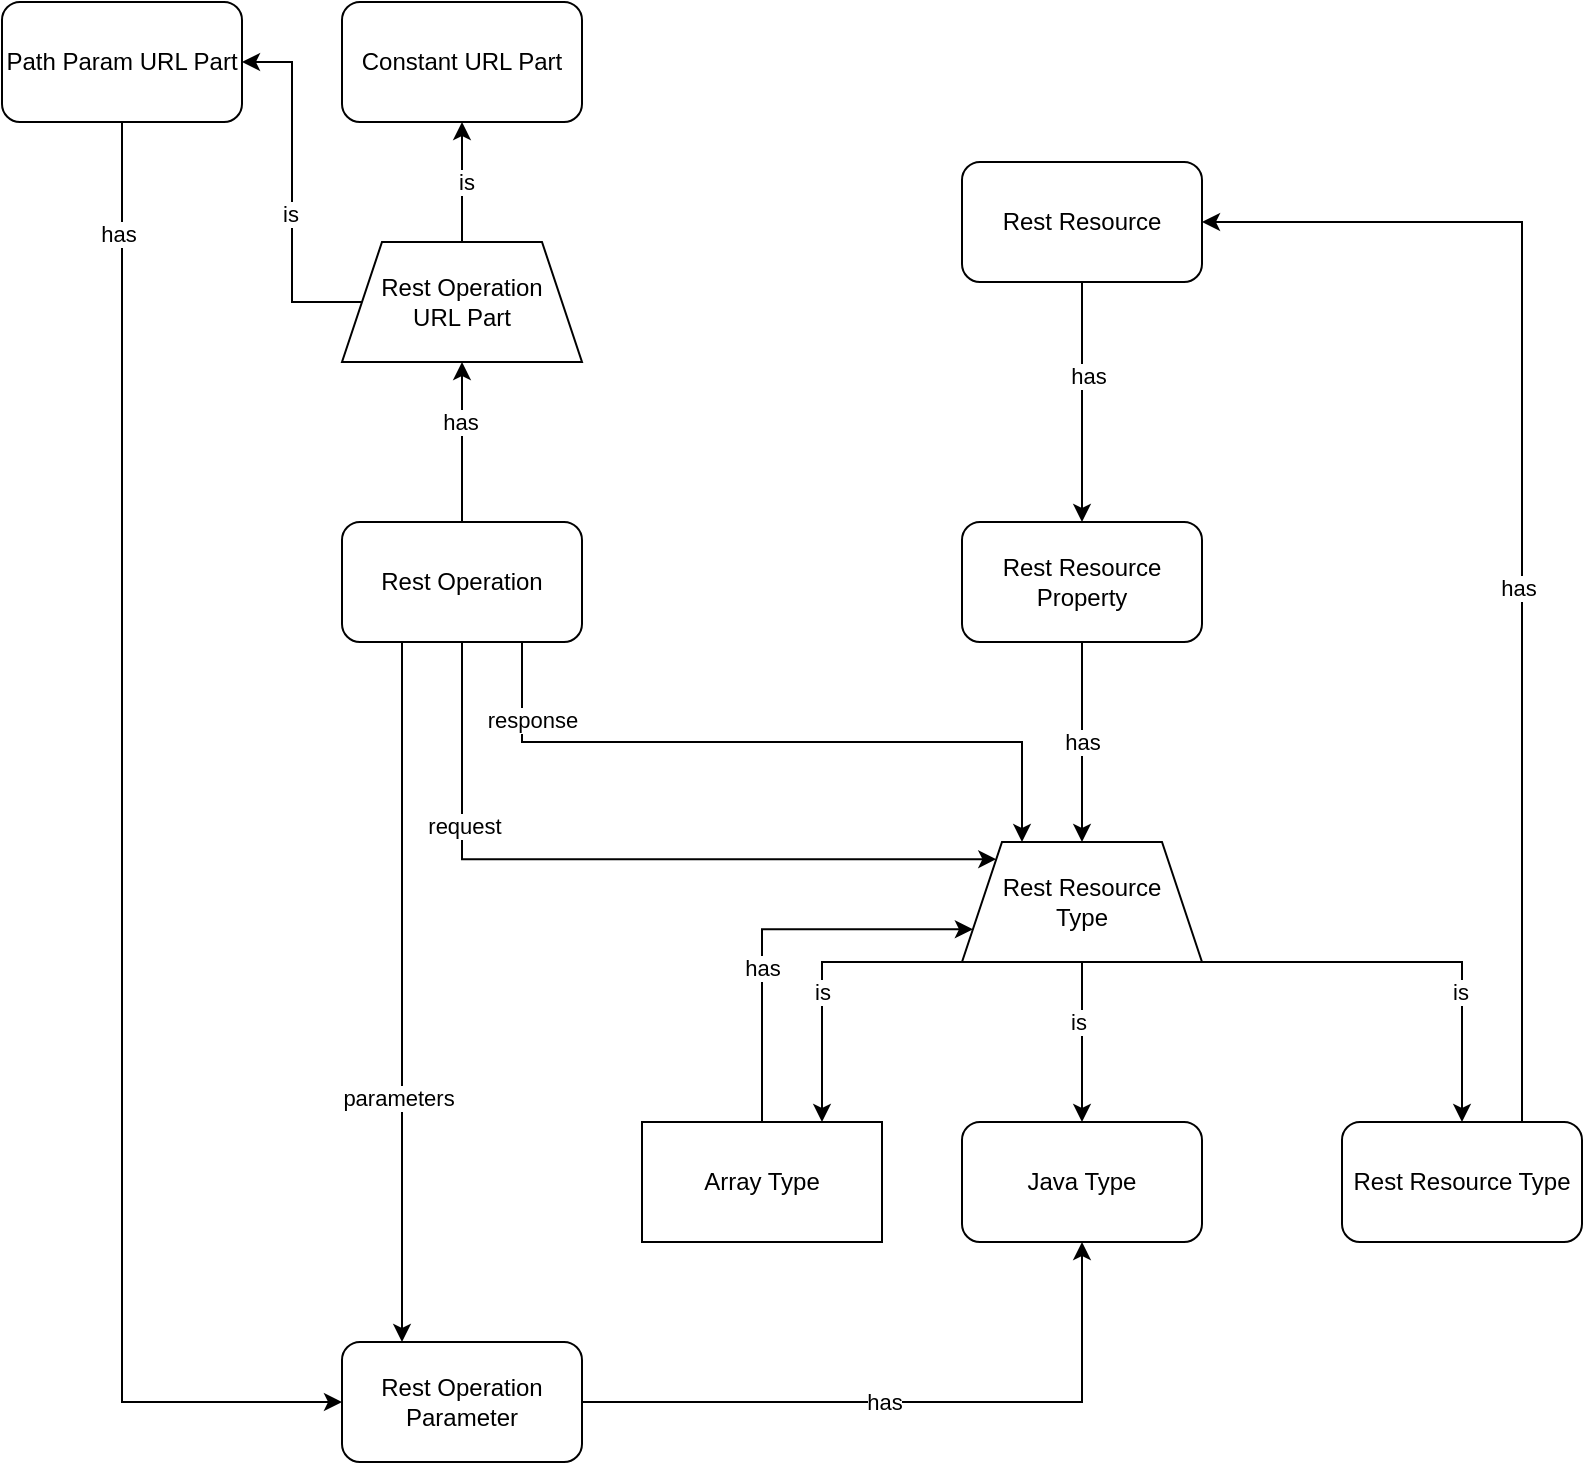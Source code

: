 <mxfile version="15.7.0" type="device"><diagram id="43HK3tHtGGV77xWeUzm5" name="Page-1"><mxGraphModel dx="1350" dy="805" grid="1" gridSize="10" guides="1" tooltips="1" connect="1" arrows="1" fold="1" page="1" pageScale="1" pageWidth="850" pageHeight="1100" math="0" shadow="0"><root><mxCell id="0"/><mxCell id="1" parent="0"/><mxCell id="yHvfrtYEX9OGrart8qfX-12" style="edgeStyle=orthogonalEdgeStyle;rounded=0;orthogonalLoop=1;jettySize=auto;html=1;" parent="1" source="yHvfrtYEX9OGrart8qfX-1" target="yHvfrtYEX9OGrart8qfX-11" edge="1"><mxGeometry relative="1" as="geometry"/></mxCell><mxCell id="yHvfrtYEX9OGrart8qfX-14" value="has" style="edgeLabel;html=1;align=center;verticalAlign=middle;resizable=0;points=[];" parent="yHvfrtYEX9OGrart8qfX-12" vertex="1" connectable="0"><mxGeometry x="-0.217" y="3" relative="1" as="geometry"><mxPoint as="offset"/></mxGeometry></mxCell><mxCell id="yHvfrtYEX9OGrart8qfX-1" value="Rest Resource" style="rounded=1;whiteSpace=wrap;html=1;" parent="1" vertex="1"><mxGeometry x="510" y="170" width="120" height="60" as="geometry"/></mxCell><mxCell id="yHvfrtYEX9OGrart8qfX-9" style="edgeStyle=orthogonalEdgeStyle;rounded=0;orthogonalLoop=1;jettySize=auto;html=1;exitX=0;exitY=1;exitDx=0;exitDy=0;entryX=0.75;entryY=0;entryDx=0;entryDy=0;" parent="1" source="yHvfrtYEX9OGrart8qfX-3" target="yHvfrtYEX9OGrart8qfX-5" edge="1"><mxGeometry relative="1" as="geometry"><Array as="points"><mxPoint x="440" y="570"/></Array></mxGeometry></mxCell><mxCell id="yHvfrtYEX9OGrart8qfX-17" value="is" style="edgeLabel;html=1;align=center;verticalAlign=middle;resizable=0;points=[];" parent="yHvfrtYEX9OGrart8qfX-9" vertex="1" connectable="0"><mxGeometry x="0.133" relative="1" as="geometry"><mxPoint as="offset"/></mxGeometry></mxCell><mxCell id="yHvfrtYEX9OGrart8qfX-10" style="edgeStyle=orthogonalEdgeStyle;rounded=0;orthogonalLoop=1;jettySize=auto;html=1;exitX=0.5;exitY=1;exitDx=0;exitDy=0;entryX=0.5;entryY=0;entryDx=0;entryDy=0;" parent="1" source="yHvfrtYEX9OGrart8qfX-3" target="yHvfrtYEX9OGrart8qfX-7" edge="1"><mxGeometry relative="1" as="geometry"/></mxCell><mxCell id="yHvfrtYEX9OGrart8qfX-18" value="is" style="edgeLabel;html=1;align=center;verticalAlign=middle;resizable=0;points=[];" parent="yHvfrtYEX9OGrart8qfX-10" vertex="1" connectable="0"><mxGeometry x="-0.25" y="-2" relative="1" as="geometry"><mxPoint as="offset"/></mxGeometry></mxCell><mxCell id="yHvfrtYEX9OGrart8qfX-20" style="edgeStyle=orthogonalEdgeStyle;rounded=0;orthogonalLoop=1;jettySize=auto;html=1;exitX=1;exitY=1;exitDx=0;exitDy=0;entryX=0.5;entryY=0;entryDx=0;entryDy=0;" parent="1" source="yHvfrtYEX9OGrart8qfX-3" target="yHvfrtYEX9OGrart8qfX-19" edge="1"><mxGeometry relative="1" as="geometry"><Array as="points"><mxPoint x="760" y="570"/></Array></mxGeometry></mxCell><mxCell id="yHvfrtYEX9OGrart8qfX-21" value="is" style="edgeLabel;html=1;align=center;verticalAlign=middle;resizable=0;points=[];" parent="yHvfrtYEX9OGrart8qfX-20" vertex="1" connectable="0"><mxGeometry x="0.381" y="-1" relative="1" as="geometry"><mxPoint as="offset"/></mxGeometry></mxCell><mxCell id="yHvfrtYEX9OGrart8qfX-3" value="&lt;span&gt;Rest Resource&lt;br&gt;Type&lt;/span&gt;" style="shape=trapezoid;perimeter=trapezoidPerimeter;whiteSpace=wrap;html=1;fixedSize=1;" parent="1" vertex="1"><mxGeometry x="510" y="510" width="120" height="60" as="geometry"/></mxCell><mxCell id="yHvfrtYEX9OGrart8qfX-6" style="edgeStyle=orthogonalEdgeStyle;rounded=0;orthogonalLoop=1;jettySize=auto;html=1;entryX=0;entryY=0.75;entryDx=0;entryDy=0;" parent="1" source="yHvfrtYEX9OGrart8qfX-5" target="yHvfrtYEX9OGrart8qfX-3" edge="1"><mxGeometry relative="1" as="geometry"><Array as="points"><mxPoint x="410" y="554"/></Array></mxGeometry></mxCell><mxCell id="yHvfrtYEX9OGrart8qfX-16" value="has" style="edgeLabel;html=1;align=center;verticalAlign=middle;resizable=0;points=[];" parent="yHvfrtYEX9OGrart8qfX-6" vertex="1" connectable="0"><mxGeometry x="-0.236" relative="1" as="geometry"><mxPoint as="offset"/></mxGeometry></mxCell><mxCell id="yHvfrtYEX9OGrart8qfX-5" value="Array Type" style="rounded=0;whiteSpace=wrap;html=1;" parent="1" vertex="1"><mxGeometry x="350" y="650" width="120" height="60" as="geometry"/></mxCell><mxCell id="yHvfrtYEX9OGrart8qfX-7" value="Java Type" style="rounded=1;whiteSpace=wrap;html=1;" parent="1" vertex="1"><mxGeometry x="510" y="650" width="120" height="60" as="geometry"/></mxCell><mxCell id="yHvfrtYEX9OGrart8qfX-13" style="edgeStyle=orthogonalEdgeStyle;rounded=0;orthogonalLoop=1;jettySize=auto;html=1;exitX=0.5;exitY=1;exitDx=0;exitDy=0;entryX=0.5;entryY=0;entryDx=0;entryDy=0;" parent="1" source="yHvfrtYEX9OGrart8qfX-11" target="yHvfrtYEX9OGrart8qfX-3" edge="1"><mxGeometry relative="1" as="geometry"/></mxCell><mxCell id="yHvfrtYEX9OGrart8qfX-15" value="has" style="edgeLabel;html=1;align=center;verticalAlign=middle;resizable=0;points=[];" parent="yHvfrtYEX9OGrart8qfX-13" vertex="1" connectable="0"><mxGeometry x="-0.32" y="2" relative="1" as="geometry"><mxPoint x="-2" y="16" as="offset"/></mxGeometry></mxCell><mxCell id="yHvfrtYEX9OGrart8qfX-11" value="Rest Resource Property" style="rounded=1;whiteSpace=wrap;html=1;" parent="1" vertex="1"><mxGeometry x="510" y="350" width="120" height="60" as="geometry"/></mxCell><mxCell id="yHvfrtYEX9OGrart8qfX-22" style="edgeStyle=orthogonalEdgeStyle;rounded=0;orthogonalLoop=1;jettySize=auto;html=1;exitX=0.75;exitY=0;exitDx=0;exitDy=0;entryX=1;entryY=0.5;entryDx=0;entryDy=0;" parent="1" source="yHvfrtYEX9OGrart8qfX-19" target="yHvfrtYEX9OGrart8qfX-1" edge="1"><mxGeometry relative="1" as="geometry"/></mxCell><mxCell id="yHvfrtYEX9OGrart8qfX-23" value="has" style="edgeLabel;html=1;align=center;verticalAlign=middle;resizable=0;points=[];" parent="yHvfrtYEX9OGrart8qfX-22" vertex="1" connectable="0"><mxGeometry x="-0.125" y="2" relative="1" as="geometry"><mxPoint as="offset"/></mxGeometry></mxCell><mxCell id="yHvfrtYEX9OGrart8qfX-19" value="Rest Resource Type" style="rounded=1;whiteSpace=wrap;html=1;" parent="1" vertex="1"><mxGeometry x="700" y="650" width="120" height="60" as="geometry"/></mxCell><mxCell id="yHvfrtYEX9OGrart8qfX-27" style="edgeStyle=orthogonalEdgeStyle;rounded=0;orthogonalLoop=1;jettySize=auto;html=1;exitX=0.5;exitY=1;exitDx=0;exitDy=0;entryX=0;entryY=0;entryDx=0;entryDy=0;" parent="1" source="yHvfrtYEX9OGrart8qfX-24" target="yHvfrtYEX9OGrart8qfX-3" edge="1"><mxGeometry relative="1" as="geometry"><Array as="points"><mxPoint x="260" y="519"/></Array></mxGeometry></mxCell><mxCell id="yHvfrtYEX9OGrart8qfX-29" value="request" style="edgeLabel;html=1;align=center;verticalAlign=middle;resizable=0;points=[];" parent="yHvfrtYEX9OGrart8qfX-27" vertex="1" connectable="0"><mxGeometry x="-0.51" y="1" relative="1" as="geometry"><mxPoint as="offset"/></mxGeometry></mxCell><mxCell id="yHvfrtYEX9OGrart8qfX-28" style="edgeStyle=orthogonalEdgeStyle;rounded=0;orthogonalLoop=1;jettySize=auto;html=1;exitX=0.75;exitY=1;exitDx=0;exitDy=0;entryX=0.25;entryY=0;entryDx=0;entryDy=0;" parent="1" source="yHvfrtYEX9OGrart8qfX-24" target="yHvfrtYEX9OGrart8qfX-3" edge="1"><mxGeometry relative="1" as="geometry"><Array as="points"><mxPoint x="290" y="460"/><mxPoint x="540" y="460"/></Array></mxGeometry></mxCell><mxCell id="yHvfrtYEX9OGrart8qfX-30" value="response" style="edgeLabel;html=1;align=center;verticalAlign=middle;resizable=0;points=[];" parent="yHvfrtYEX9OGrart8qfX-28" vertex="1" connectable="0"><mxGeometry x="-0.707" y="3" relative="1" as="geometry"><mxPoint x="3" y="-8" as="offset"/></mxGeometry></mxCell><mxCell id="yHvfrtYEX9OGrart8qfX-32" style="edgeStyle=orthogonalEdgeStyle;rounded=0;orthogonalLoop=1;jettySize=auto;html=1;exitX=0.25;exitY=1;exitDx=0;exitDy=0;entryX=0.25;entryY=0;entryDx=0;entryDy=0;" parent="1" source="yHvfrtYEX9OGrart8qfX-24" target="yHvfrtYEX9OGrart8qfX-31" edge="1"><mxGeometry relative="1" as="geometry"/></mxCell><mxCell id="yHvfrtYEX9OGrart8qfX-33" value="parameters" style="edgeLabel;html=1;align=center;verticalAlign=middle;resizable=0;points=[];" parent="yHvfrtYEX9OGrart8qfX-32" vertex="1" connectable="0"><mxGeometry x="0.303" y="-2" relative="1" as="geometry"><mxPoint as="offset"/></mxGeometry></mxCell><mxCell id="BduMrkSwRXyXjSdZXUYp-5" style="edgeStyle=orthogonalEdgeStyle;rounded=0;orthogonalLoop=1;jettySize=auto;html=1;exitX=0.5;exitY=0;exitDx=0;exitDy=0;entryX=0.5;entryY=1;entryDx=0;entryDy=0;" edge="1" parent="1" source="yHvfrtYEX9OGrart8qfX-24" target="BduMrkSwRXyXjSdZXUYp-4"><mxGeometry relative="1" as="geometry"/></mxCell><mxCell id="BduMrkSwRXyXjSdZXUYp-6" value="has" style="edgeLabel;html=1;align=center;verticalAlign=middle;resizable=0;points=[];" vertex="1" connectable="0" parent="BduMrkSwRXyXjSdZXUYp-5"><mxGeometry x="0.25" y="2" relative="1" as="geometry"><mxPoint x="1" as="offset"/></mxGeometry></mxCell><mxCell id="yHvfrtYEX9OGrart8qfX-24" value="Rest Operation" style="rounded=1;whiteSpace=wrap;html=1;" parent="1" vertex="1"><mxGeometry x="200" y="350" width="120" height="60" as="geometry"/></mxCell><mxCell id="yHvfrtYEX9OGrart8qfX-34" style="edgeStyle=orthogonalEdgeStyle;rounded=0;orthogonalLoop=1;jettySize=auto;html=1;entryX=0.5;entryY=1;entryDx=0;entryDy=0;" parent="1" source="yHvfrtYEX9OGrart8qfX-31" target="yHvfrtYEX9OGrart8qfX-7" edge="1"><mxGeometry relative="1" as="geometry"/></mxCell><mxCell id="yHvfrtYEX9OGrart8qfX-35" value="has" style="edgeLabel;html=1;align=center;verticalAlign=middle;resizable=0;points=[];" parent="yHvfrtYEX9OGrart8qfX-34" vertex="1" connectable="0"><mxGeometry x="-0.085" relative="1" as="geometry"><mxPoint as="offset"/></mxGeometry></mxCell><mxCell id="yHvfrtYEX9OGrart8qfX-31" value="Rest Operation Parameter" style="rounded=1;whiteSpace=wrap;html=1;" parent="1" vertex="1"><mxGeometry x="200" y="760" width="120" height="60" as="geometry"/></mxCell><mxCell id="BduMrkSwRXyXjSdZXUYp-12" style="edgeStyle=orthogonalEdgeStyle;rounded=0;orthogonalLoop=1;jettySize=auto;html=1;exitX=0.5;exitY=1;exitDx=0;exitDy=0;entryX=0;entryY=0.5;entryDx=0;entryDy=0;" edge="1" parent="1" source="BduMrkSwRXyXjSdZXUYp-1" target="yHvfrtYEX9OGrart8qfX-31"><mxGeometry relative="1" as="geometry"/></mxCell><mxCell id="BduMrkSwRXyXjSdZXUYp-13" value="has" style="edgeLabel;html=1;align=center;verticalAlign=middle;resizable=0;points=[];" vertex="1" connectable="0" parent="BduMrkSwRXyXjSdZXUYp-12"><mxGeometry x="-0.852" y="-2" relative="1" as="geometry"><mxPoint as="offset"/></mxGeometry></mxCell><mxCell id="BduMrkSwRXyXjSdZXUYp-1" value="Path Param URL Part" style="rounded=1;whiteSpace=wrap;html=1;" vertex="1" parent="1"><mxGeometry x="30" y="90" width="120" height="60" as="geometry"/></mxCell><mxCell id="BduMrkSwRXyXjSdZXUYp-8" style="edgeStyle=orthogonalEdgeStyle;rounded=0;orthogonalLoop=1;jettySize=auto;html=1;exitX=0.5;exitY=0;exitDx=0;exitDy=0;" edge="1" parent="1" source="BduMrkSwRXyXjSdZXUYp-4" target="BduMrkSwRXyXjSdZXUYp-7"><mxGeometry relative="1" as="geometry"><Array as="points"><mxPoint x="260" y="180"/><mxPoint x="260" y="180"/></Array></mxGeometry></mxCell><mxCell id="BduMrkSwRXyXjSdZXUYp-10" value="is" style="edgeLabel;html=1;align=center;verticalAlign=middle;resizable=0;points=[];" vertex="1" connectable="0" parent="BduMrkSwRXyXjSdZXUYp-8"><mxGeometry y="-1" relative="1" as="geometry"><mxPoint x="1" as="offset"/></mxGeometry></mxCell><mxCell id="BduMrkSwRXyXjSdZXUYp-9" style="edgeStyle=orthogonalEdgeStyle;rounded=0;orthogonalLoop=1;jettySize=auto;html=1;exitX=0;exitY=0.5;exitDx=0;exitDy=0;entryX=1;entryY=0.5;entryDx=0;entryDy=0;" edge="1" parent="1" source="BduMrkSwRXyXjSdZXUYp-4" target="BduMrkSwRXyXjSdZXUYp-1"><mxGeometry relative="1" as="geometry"/></mxCell><mxCell id="BduMrkSwRXyXjSdZXUYp-11" value="is" style="edgeLabel;html=1;align=center;verticalAlign=middle;resizable=0;points=[];" vertex="1" connectable="0" parent="BduMrkSwRXyXjSdZXUYp-9"><mxGeometry x="-0.122" y="2" relative="1" as="geometry"><mxPoint x="1" as="offset"/></mxGeometry></mxCell><mxCell id="BduMrkSwRXyXjSdZXUYp-4" value="&lt;span&gt;Rest Operation&lt;br&gt;URL Part&lt;/span&gt;" style="shape=trapezoid;perimeter=trapezoidPerimeter;whiteSpace=wrap;html=1;fixedSize=1;" vertex="1" parent="1"><mxGeometry x="200" y="210" width="120" height="60" as="geometry"/></mxCell><mxCell id="BduMrkSwRXyXjSdZXUYp-7" value="Constant URL Part" style="rounded=1;whiteSpace=wrap;html=1;" vertex="1" parent="1"><mxGeometry x="200" y="90" width="120" height="60" as="geometry"/></mxCell></root></mxGraphModel></diagram></mxfile>